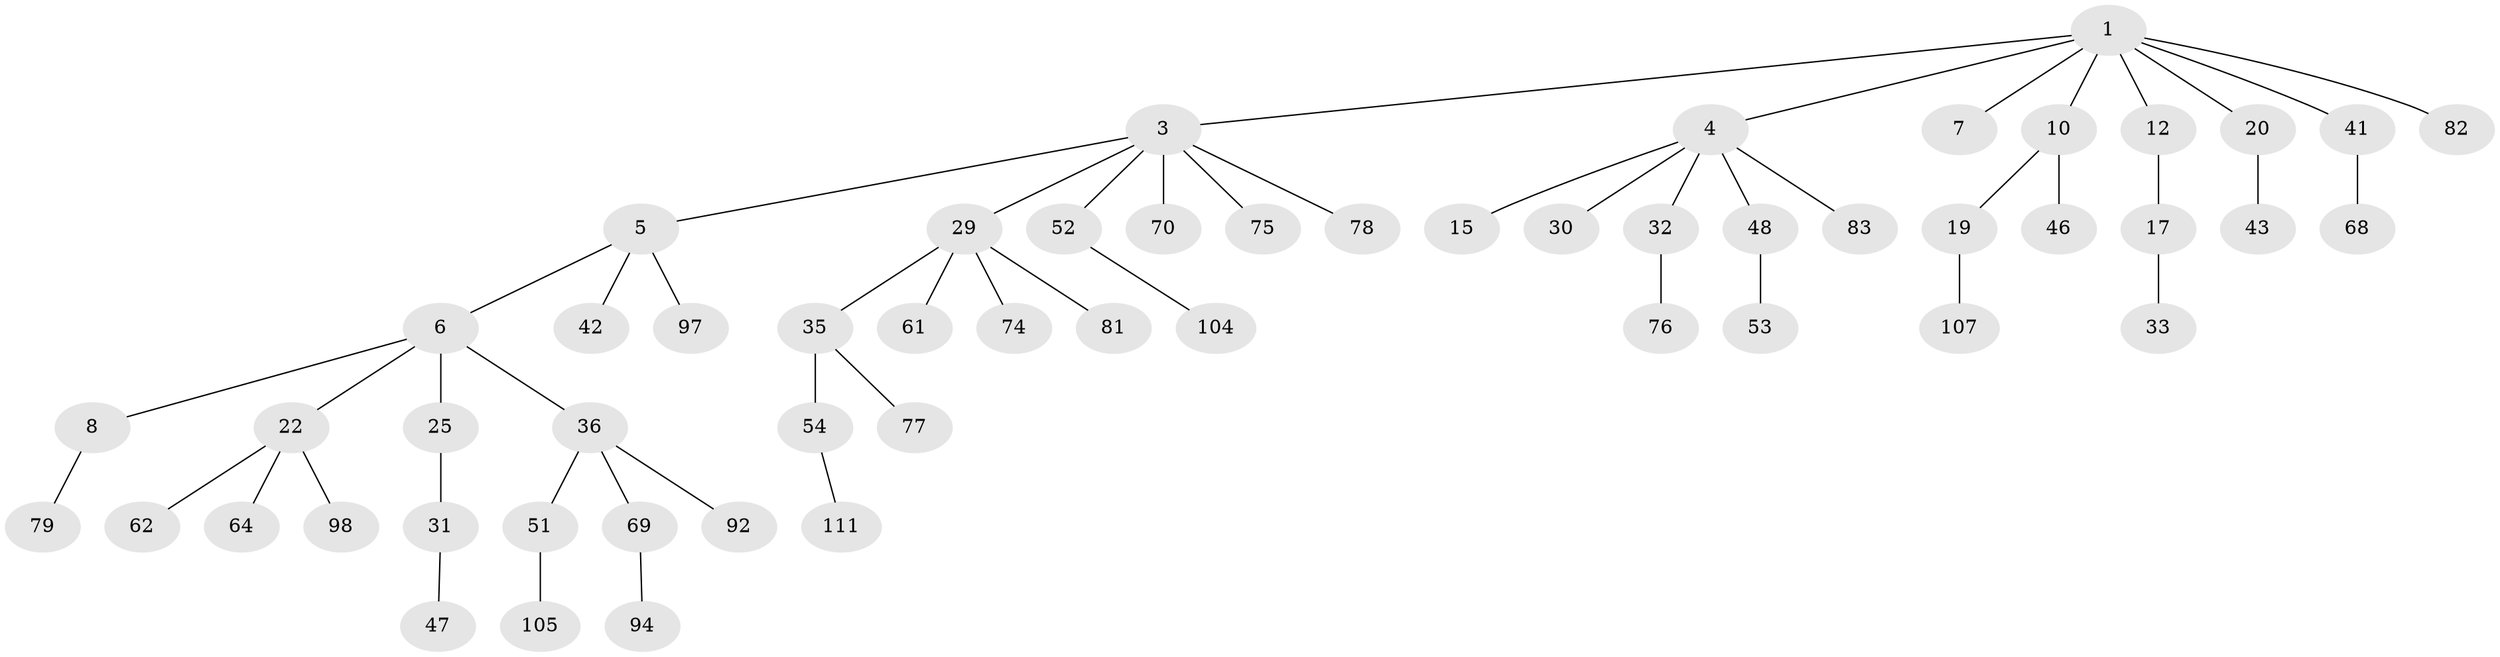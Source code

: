 // original degree distribution, {5: 0.08108108108108109, 4: 0.07207207207207207, 2: 0.2072072072072072, 1: 0.5225225225225225, 3: 0.11711711711711711}
// Generated by graph-tools (version 1.1) at 2025/15/03/09/25 04:15:41]
// undirected, 55 vertices, 54 edges
graph export_dot {
graph [start="1"]
  node [color=gray90,style=filled];
  1 [super="+2"];
  3 [super="+26+13"];
  4 [super="+9"];
  5;
  6;
  7 [super="+11"];
  8;
  10 [super="+91+14"];
  12 [super="+58+16"];
  15 [super="+85+103"];
  17 [super="+18"];
  19 [super="+63+67"];
  20 [super="+28+24+102"];
  22 [super="+23+40"];
  25;
  29;
  30 [super="+49"];
  31;
  32 [super="+72+84"];
  33;
  35 [super="+96+37"];
  36 [super="+38"];
  41 [super="+80"];
  42 [super="+109"];
  43;
  46 [super="+73"];
  47;
  48 [super="+57+60"];
  51;
  52;
  53;
  54;
  61;
  62 [super="+95"];
  64;
  68;
  69;
  70;
  74;
  75;
  76;
  77;
  78;
  79 [super="+99+87"];
  81;
  82;
  83;
  92;
  94;
  97;
  98;
  104;
  105;
  107;
  111;
  1 -- 3;
  1 -- 4;
  1 -- 7;
  1 -- 12;
  1 -- 82;
  1 -- 20;
  1 -- 41;
  1 -- 10;
  3 -- 5;
  3 -- 29;
  3 -- 52;
  3 -- 70;
  3 -- 75;
  3 -- 78;
  4 -- 32;
  4 -- 48;
  4 -- 83;
  4 -- 30;
  4 -- 15;
  5 -- 6;
  5 -- 42;
  5 -- 97;
  6 -- 8;
  6 -- 22;
  6 -- 25;
  6 -- 36;
  8 -- 79;
  10 -- 46;
  10 -- 19;
  12 -- 17;
  17 -- 33;
  19 -- 107;
  20 -- 43;
  22 -- 62;
  22 -- 98;
  22 -- 64;
  25 -- 31;
  29 -- 35;
  29 -- 61;
  29 -- 74;
  29 -- 81;
  31 -- 47;
  32 -- 76;
  35 -- 54;
  35 -- 77;
  36 -- 92;
  36 -- 51;
  36 -- 69;
  41 -- 68;
  48 -- 53;
  51 -- 105;
  52 -- 104;
  54 -- 111;
  69 -- 94;
}
